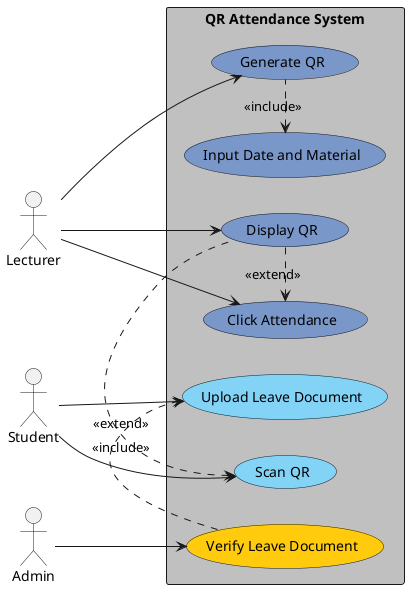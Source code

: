 @startuml

left to right direction

actor a1 as "Lecturer"
actor a2 as "Student"
actor a3 as "Admin"

rectangle sys as "QR Attendance System" #C0C0C0 {

  usecase uc1 as "Scan QR" #83d3f6
  usecase uc2 as "Upload Leave Document" #83d3f6
  usecase uc3 as "Generate QR" #7a97ca
  usecase uc4 as "Display QR" #7a97ca
  usecase uc5 as "Click Attendance" #7a97ca
  usecase uc6 as "Input Date and Material" #7a97ca
  usecase uc7 as "Verify Leave Document" #ffcb0c
  
}

a1 --> uc3
a1 --> uc5
a1 --> uc4
a2 --> uc1
a2 --> uc2
a3 --> uc7

uc7 .> uc2 :  <<include>>
uc6 <. uc3 :  <<include>>
uc4 .> uc5 :  <<extend>>
uc1 <. uc4 :  <<extend>>

@enduml
